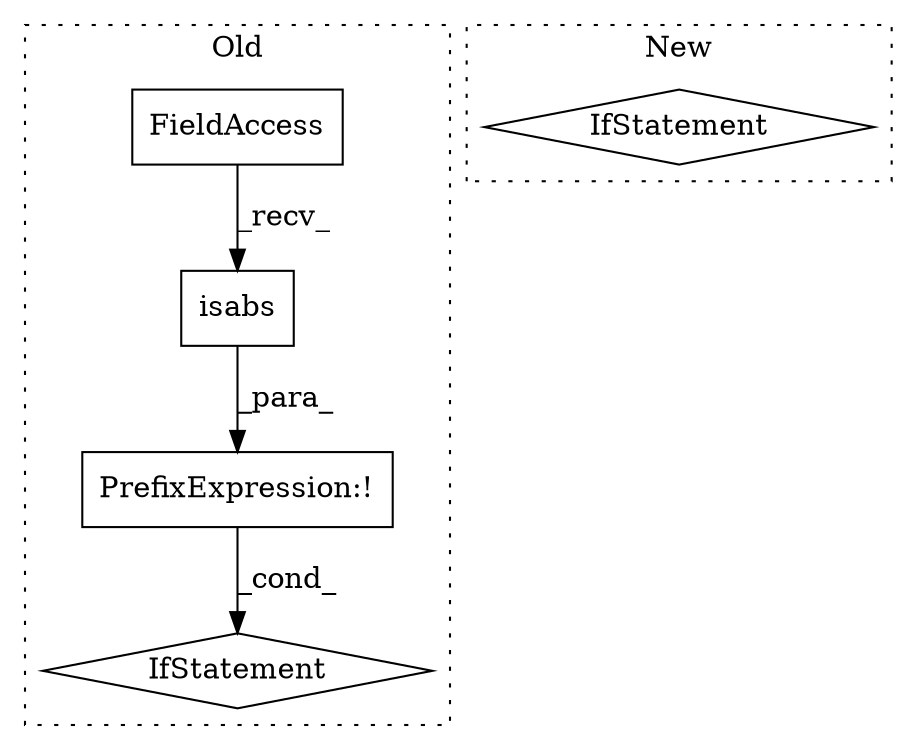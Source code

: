 digraph G {
subgraph cluster0 {
1 [label="isabs" a="32" s="9431,9447" l="6,1" shape="box"];
3 [label="IfStatement" a="25" s="9375,9448" l="4,2" shape="diamond"];
4 [label="FieldAccess" a="22" s="9423" l="7" shape="box"];
5 [label="PrefixExpression:!" a="38" s="9422" l="1" shape="box"];
label = "Old";
style="dotted";
}
subgraph cluster1 {
2 [label="IfStatement" a="25" s="9157" l="3" shape="diamond"];
label = "New";
style="dotted";
}
1 -> 5 [label="_para_"];
4 -> 1 [label="_recv_"];
5 -> 3 [label="_cond_"];
}